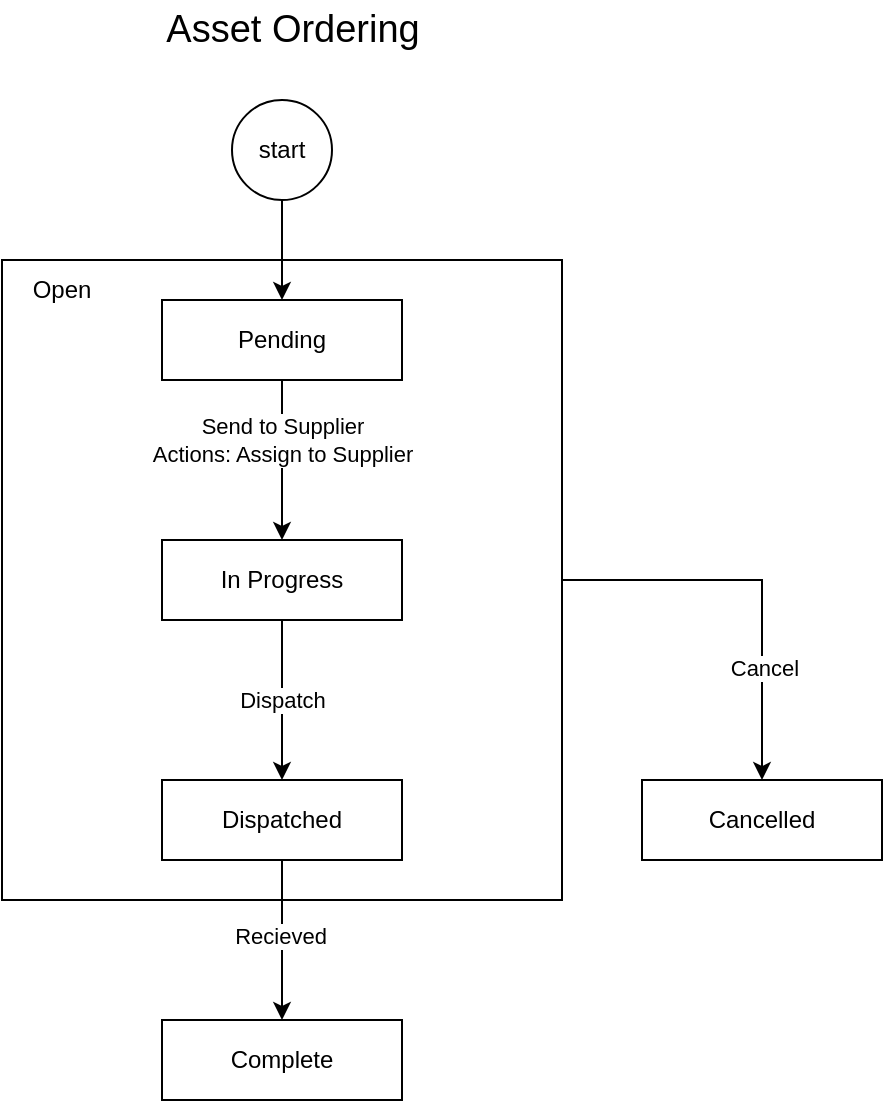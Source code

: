 <mxfile version="21.6.1" type="github">
  <diagram name="Page-1" id="0KDZ3Sw5ejaPqqcXwOJN">
    <mxGraphModel dx="1434" dy="1965" grid="1" gridSize="10" guides="1" tooltips="1" connect="1" arrows="1" fold="1" page="1" pageScale="1" pageWidth="827" pageHeight="1169" math="0" shadow="0">
      <root>
        <mxCell id="0" />
        <mxCell id="1" parent="0" />
        <mxCell id="ZZhHXjjc_vsUd1JytTLP-1" style="edgeStyle=orthogonalEdgeStyle;rounded=0;orthogonalLoop=1;jettySize=auto;html=1;exitX=1;exitY=0.5;exitDx=0;exitDy=0;entryX=0.5;entryY=0;entryDx=0;entryDy=0;" edge="1" parent="1" source="ZZhHXjjc_vsUd1JytTLP-3" target="ZZhHXjjc_vsUd1JytTLP-16">
          <mxGeometry relative="1" as="geometry" />
        </mxCell>
        <mxCell id="ZZhHXjjc_vsUd1JytTLP-2" value="Cancel" style="edgeLabel;html=1;align=center;verticalAlign=middle;resizable=0;points=[];" vertex="1" connectable="0" parent="ZZhHXjjc_vsUd1JytTLP-1">
          <mxGeometry x="0.438" y="1" relative="1" as="geometry">
            <mxPoint as="offset" />
          </mxGeometry>
        </mxCell>
        <mxCell id="ZZhHXjjc_vsUd1JytTLP-3" value="" style="rounded=0;whiteSpace=wrap;html=1;" vertex="1" parent="1">
          <mxGeometry x="230" y="100" width="280" height="320" as="geometry" />
        </mxCell>
        <mxCell id="ZZhHXjjc_vsUd1JytTLP-4" style="edgeStyle=orthogonalEdgeStyle;rounded=0;orthogonalLoop=1;jettySize=auto;html=1;exitX=0.5;exitY=1;exitDx=0;exitDy=0;entryX=0.5;entryY=0;entryDx=0;entryDy=0;" edge="1" parent="1" source="ZZhHXjjc_vsUd1JytTLP-5" target="ZZhHXjjc_vsUd1JytTLP-8">
          <mxGeometry relative="1" as="geometry" />
        </mxCell>
        <mxCell id="ZZhHXjjc_vsUd1JytTLP-5" value="start" style="ellipse;whiteSpace=wrap;html=1;" vertex="1" parent="1">
          <mxGeometry x="345" y="20" width="50" height="50" as="geometry" />
        </mxCell>
        <mxCell id="ZZhHXjjc_vsUd1JytTLP-6" style="edgeStyle=orthogonalEdgeStyle;rounded=0;orthogonalLoop=1;jettySize=auto;html=1;exitX=0.5;exitY=1;exitDx=0;exitDy=0;entryX=0.5;entryY=0;entryDx=0;entryDy=0;" edge="1" parent="1" source="ZZhHXjjc_vsUd1JytTLP-8" target="ZZhHXjjc_vsUd1JytTLP-11">
          <mxGeometry relative="1" as="geometry" />
        </mxCell>
        <mxCell id="ZZhHXjjc_vsUd1JytTLP-7" value="Send to Supplier&lt;br&gt;Actions: Assign to Supplier" style="edgeLabel;html=1;align=center;verticalAlign=middle;resizable=0;points=[];" vertex="1" connectable="0" parent="ZZhHXjjc_vsUd1JytTLP-6">
          <mxGeometry x="-0.25" relative="1" as="geometry">
            <mxPoint as="offset" />
          </mxGeometry>
        </mxCell>
        <mxCell id="ZZhHXjjc_vsUd1JytTLP-8" value="Pending" style="rounded=0;whiteSpace=wrap;html=1;" vertex="1" parent="1">
          <mxGeometry x="310" y="120" width="120" height="40" as="geometry" />
        </mxCell>
        <mxCell id="ZZhHXjjc_vsUd1JytTLP-9" style="edgeStyle=orthogonalEdgeStyle;rounded=0;orthogonalLoop=1;jettySize=auto;html=1;exitX=0.5;exitY=1;exitDx=0;exitDy=0;entryX=0.5;entryY=0;entryDx=0;entryDy=0;" edge="1" parent="1" source="ZZhHXjjc_vsUd1JytTLP-11" target="ZZhHXjjc_vsUd1JytTLP-14">
          <mxGeometry relative="1" as="geometry" />
        </mxCell>
        <mxCell id="ZZhHXjjc_vsUd1JytTLP-10" value="Dispatch" style="edgeLabel;html=1;align=center;verticalAlign=middle;resizable=0;points=[];" vertex="1" connectable="0" parent="ZZhHXjjc_vsUd1JytTLP-9">
          <mxGeometry relative="1" as="geometry">
            <mxPoint as="offset" />
          </mxGeometry>
        </mxCell>
        <mxCell id="ZZhHXjjc_vsUd1JytTLP-11" value="In Progress" style="rounded=0;whiteSpace=wrap;html=1;" vertex="1" parent="1">
          <mxGeometry x="310" y="240" width="120" height="40" as="geometry" />
        </mxCell>
        <mxCell id="ZZhHXjjc_vsUd1JytTLP-12" style="edgeStyle=orthogonalEdgeStyle;rounded=0;orthogonalLoop=1;jettySize=auto;html=1;exitX=0.5;exitY=1;exitDx=0;exitDy=0;" edge="1" parent="1" source="ZZhHXjjc_vsUd1JytTLP-14" target="ZZhHXjjc_vsUd1JytTLP-15">
          <mxGeometry relative="1" as="geometry" />
        </mxCell>
        <mxCell id="ZZhHXjjc_vsUd1JytTLP-13" value="Recieved" style="edgeLabel;html=1;align=center;verticalAlign=middle;resizable=0;points=[];" vertex="1" connectable="0" parent="ZZhHXjjc_vsUd1JytTLP-12">
          <mxGeometry x="-0.05" y="-1" relative="1" as="geometry">
            <mxPoint as="offset" />
          </mxGeometry>
        </mxCell>
        <mxCell id="ZZhHXjjc_vsUd1JytTLP-14" value="Dispatched" style="rounded=0;whiteSpace=wrap;html=1;" vertex="1" parent="1">
          <mxGeometry x="310" y="360" width="120" height="40" as="geometry" />
        </mxCell>
        <mxCell id="ZZhHXjjc_vsUd1JytTLP-15" value="Complete" style="rounded=0;whiteSpace=wrap;html=1;" vertex="1" parent="1">
          <mxGeometry x="310" y="480" width="120" height="40" as="geometry" />
        </mxCell>
        <mxCell id="ZZhHXjjc_vsUd1JytTLP-16" value="Cancelled" style="rounded=0;whiteSpace=wrap;html=1;" vertex="1" parent="1">
          <mxGeometry x="550" y="360" width="120" height="40" as="geometry" />
        </mxCell>
        <mxCell id="ZZhHXjjc_vsUd1JytTLP-17" value="Open" style="text;html=1;strokeColor=none;fillColor=none;align=center;verticalAlign=middle;whiteSpace=wrap;rounded=0;" vertex="1" parent="1">
          <mxGeometry x="230" y="100" width="60" height="30" as="geometry" />
        </mxCell>
        <mxCell id="ZZhHXjjc_vsUd1JytTLP-18" value="Asset Ordering" style="text;html=1;strokeColor=none;fillColor=none;align=center;verticalAlign=middle;rounded=0;fontSize=19;" vertex="1" parent="1">
          <mxGeometry x="345" y="-30" width="60" height="30" as="geometry" />
        </mxCell>
      </root>
    </mxGraphModel>
  </diagram>
</mxfile>

